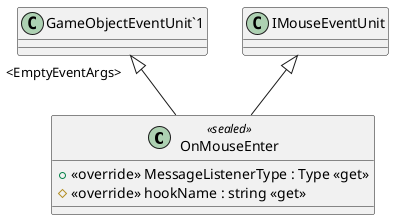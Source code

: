 @startuml
class OnMouseEnter <<sealed>> {
    + <<override>> MessageListenerType : Type <<get>>
    # <<override>> hookName : string <<get>>
}
"GameObjectEventUnit`1" "<EmptyEventArgs>" <|-- OnMouseEnter
IMouseEventUnit <|-- OnMouseEnter
@enduml
